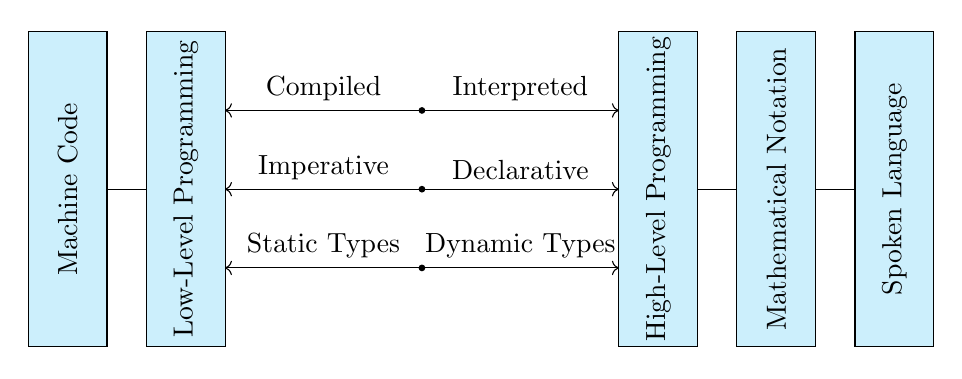 \begin{tikzpicture}
    \coordinate (a) at (0,0);
    \coordinate (b) at (1.5,0);
    \coordinate (c) at (7.5,0);
    \coordinate (d) at (9,0);
    \coordinate (e) at (10.5,0);
    \coordinate (dxdy) at (1,4);

    \coordinate (m1) at (5,1);
    \coordinate (m2) at (5,2);
    \coordinate (m3) at (5,3);

    \draw[fill=cyan!20] (a) rectangle ++(dxdy) node[pos=.5,align=center, rotate=90] {Machine Code};
    \draw[fill=cyan!20] (b) rectangle ++(dxdy) node[pos=.5,align=center, rotate=90] {Low-Level Programming};
    \draw[fill=cyan!20] (c) rectangle ++(dxdy) node[pos=.5,align=center, rotate=90] {High-Level Programming};
    \draw[fill=cyan!20] (d) rectangle ++(dxdy) node[pos=.5,align=center, rotate=90] {Mathematical Notation};
    \draw[fill=cyan!20] (e) rectangle ++(dxdy) node[pos=.5,align=center, rotate=90] {Spoken Language};

    \filldraw (m1) circle (1pt);
    \filldraw (m2) circle (1pt);
    \filldraw (m3) circle (1pt);

    \draw[->] (m1) -- ++(-2.5,0) node[pos=0.5,above] {Static Types};
    \draw[->] (m1) -- ++(+2.5,0) node[pos=0.5,above] {Dynamic Types};

    \draw[->] (m2) -- ++(-2.5,0) node[pos=0.5,above] {Imperative};
    \draw[->] (m2) -- ++(+2.5,0) node[pos=0.5,above] {Declarative};

    \draw[->] (m3) -- ++(-2.5,0) node[pos=0.5,above] {Compiled};
    \draw[->] (m3) -- ++(+2.5,0) node[pos=0.5,above] {Interpreted};

    \coordinate (spacing) at (0.5, 0);
    \draw[-] (1,2) -- ++(spacing);
    \draw[-] (8.5,2) -- ++(spacing);
    \draw[-] (10,2) -- ++(spacing);
\end{tikzpicture}
